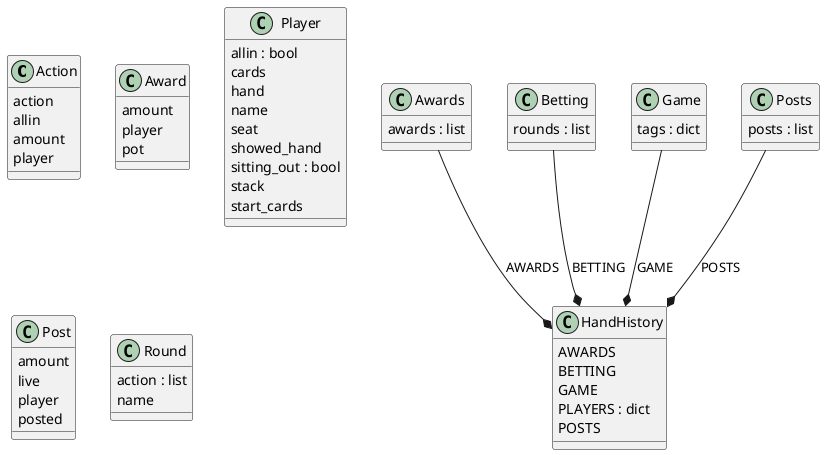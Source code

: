 @startuml classes
set namespaceSeparator none
class "Action" as HandHistory.Action {
  action
  allin
  amount
  player
}
class "Award" as HandHistory.Award {
  amount
  player
  pot
}
class "Awards" as HandHistory.Awards {
  awards : list
}
class "Betting" as HandHistory.Betting {
  rounds : list
}
class "Game" as HandHistory.Game {
  tags : dict
}
class "HandHistory" as HandHistory.HandHistory {
  AWARDS
  BETTING
  GAME
  PLAYERS : dict
  POSTS
}
class "Player" as HandHistory.Player {
  allin : bool
  cards
  hand
  name
  seat
  showed_hand
  sitting_out : bool
  stack
  start_cards
}
class "Post" as HandHistory.Post {
  amount
  live
  player
  posted
}
class "Posts" as HandHistory.Posts {
  posts : list
}
class "Round" as HandHistory.Round {
  action : list
  name
}
HandHistory.Awards --* HandHistory.HandHistory : AWARDS
HandHistory.Betting --* HandHistory.HandHistory : BETTING
HandHistory.Game --* HandHistory.HandHistory : GAME
HandHistory.Posts --* HandHistory.HandHistory : POSTS
@enduml
